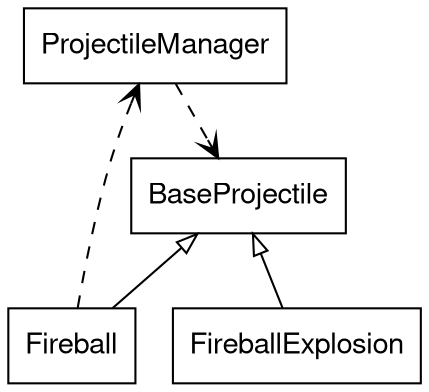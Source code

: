 digraph dip {
    node [shape=box fontname="Helvetica,Arial,sans-serif"]
    
    // dependency
    edge [style=dashed arrowhead=vee]
    ProjectileManager->BaseProjectile
    Fireball->ProjectileManager

    // inheritance
    edge [style="" dir=back arrowtail=empty]
    BaseProjectile->{Fireball, FireballExplosion}

}